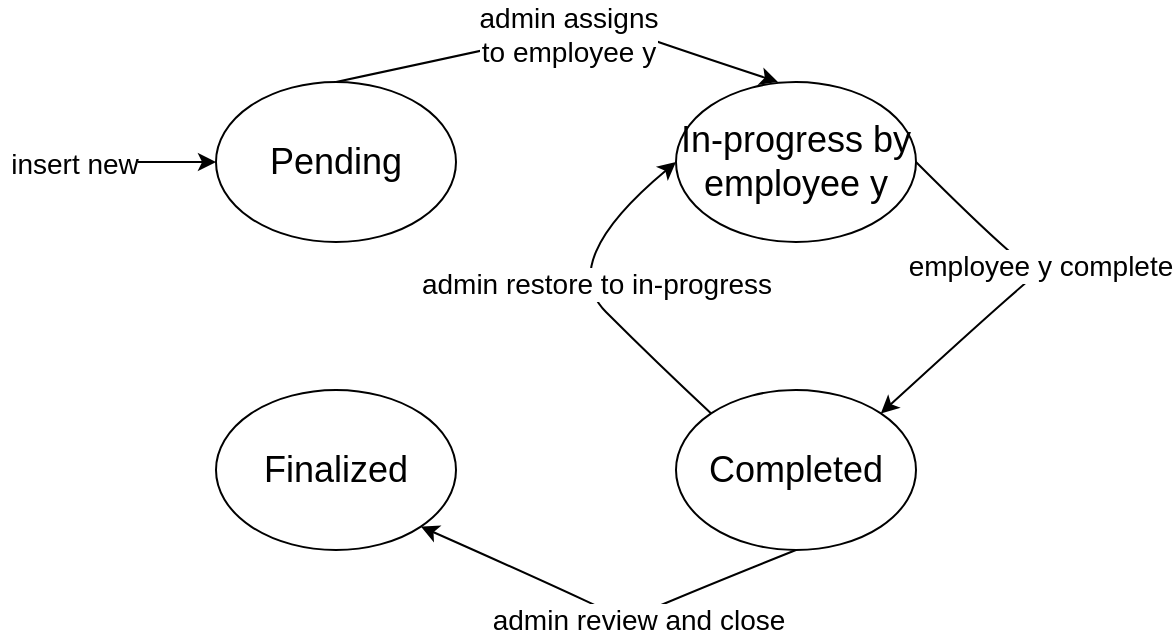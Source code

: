 <mxfile version="28.1.0">
  <diagram id="C2fSY1v2SiZeoUbDoYyL" name="Page-1">
    <mxGraphModel dx="1426" dy="785" grid="1" gridSize="10" guides="1" tooltips="1" connect="1" arrows="1" fold="1" page="1" pageScale="1" pageWidth="1169" pageHeight="827" math="0" shadow="0">
      <root>
        <mxCell id="0" />
        <mxCell id="1" parent="0" />
        <mxCell id="-tCwXL8RaE2nh4MEFX0--1" value="&lt;font style=&quot;font-size: 18px;&quot;&gt;Pending&lt;/font&gt;" style="ellipse;whiteSpace=wrap;html=1;" parent="1" vertex="1">
          <mxGeometry x="210" y="260" width="120" height="80" as="geometry" />
        </mxCell>
        <mxCell id="-tCwXL8RaE2nh4MEFX0--2" value="&lt;font style=&quot;font-size: 18px;&quot;&gt;Completed&lt;/font&gt;" style="ellipse;whiteSpace=wrap;html=1;" parent="1" vertex="1">
          <mxGeometry x="440" y="414" width="120" height="80" as="geometry" />
        </mxCell>
        <mxCell id="-tCwXL8RaE2nh4MEFX0--3" value="&lt;font style=&quot;font-size: 18px;&quot;&gt;In-progress by employee y&lt;/font&gt;" style="ellipse;whiteSpace=wrap;html=1;" parent="1" vertex="1">
          <mxGeometry x="440" y="260" width="120" height="80" as="geometry" />
        </mxCell>
        <mxCell id="-tCwXL8RaE2nh4MEFX0--4" value="&lt;font style=&quot;font-size: 18px;&quot;&gt;Finalized&lt;/font&gt;" style="ellipse;whiteSpace=wrap;html=1;" parent="1" vertex="1">
          <mxGeometry x="210" y="414" width="120" height="80" as="geometry" />
        </mxCell>
        <mxCell id="-tCwXL8RaE2nh4MEFX0--5" value="" style="curved=1;endArrow=classic;html=1;rounded=0;exitX=0.5;exitY=0;exitDx=0;exitDy=0;entryX=0.425;entryY=0;entryDx=0;entryDy=0;entryPerimeter=0;" parent="1" source="-tCwXL8RaE2nh4MEFX0--1" target="-tCwXL8RaE2nh4MEFX0--3" edge="1">
          <mxGeometry width="50" height="50" relative="1" as="geometry">
            <mxPoint x="360" y="230" as="sourcePoint" />
            <mxPoint x="410" y="180" as="targetPoint" />
            <Array as="points">
              <mxPoint x="410" y="230" />
              <mxPoint x="400" y="230" />
            </Array>
          </mxGeometry>
        </mxCell>
        <mxCell id="-tCwXL8RaE2nh4MEFX0--6" value="&lt;font style=&quot;font-size: 14px;&quot;&gt;admin assigns &lt;br&gt;to employee y&lt;/font&gt;" style="edgeLabel;html=1;align=center;verticalAlign=middle;resizable=0;points=[];" parent="-tCwXL8RaE2nh4MEFX0--5" vertex="1" connectable="0">
          <mxGeometry x="-0.049" y="-1" relative="1" as="geometry">
            <mxPoint as="offset" />
          </mxGeometry>
        </mxCell>
        <mxCell id="-tCwXL8RaE2nh4MEFX0--7" value="" style="curved=1;endArrow=classic;html=1;rounded=0;exitX=1;exitY=0.5;exitDx=0;exitDy=0;entryX=1;entryY=0;entryDx=0;entryDy=0;" parent="1" source="-tCwXL8RaE2nh4MEFX0--3" target="-tCwXL8RaE2nh4MEFX0--2" edge="1">
          <mxGeometry width="50" height="50" relative="1" as="geometry">
            <mxPoint x="470" y="320" as="sourcePoint" />
            <mxPoint x="470" y="474" as="targetPoint" />
            <Array as="points">
              <mxPoint x="620" y="360" />
              <mxPoint x="625" y="350" />
            </Array>
          </mxGeometry>
        </mxCell>
        <mxCell id="-tCwXL8RaE2nh4MEFX0--8" value="&lt;font style=&quot;font-size: 14px;&quot;&gt;employee y complete&lt;/font&gt;" style="edgeLabel;html=1;align=center;verticalAlign=middle;resizable=0;points=[];" parent="-tCwXL8RaE2nh4MEFX0--7" vertex="1" connectable="0">
          <mxGeometry x="-0.049" y="-1" relative="1" as="geometry">
            <mxPoint as="offset" />
          </mxGeometry>
        </mxCell>
        <mxCell id="-tCwXL8RaE2nh4MEFX0--13" value="" style="curved=1;endArrow=classic;html=1;rounded=0;exitX=0.5;exitY=1;exitDx=0;exitDy=0;entryX=1;entryY=1;entryDx=0;entryDy=0;" parent="1" source="-tCwXL8RaE2nh4MEFX0--2" target="-tCwXL8RaE2nh4MEFX0--4" edge="1">
          <mxGeometry width="50" height="50" relative="1" as="geometry">
            <mxPoint x="501" y="560" as="sourcePoint" />
            <mxPoint x="280" y="560" as="targetPoint" />
            <Array as="points">
              <mxPoint x="410" y="530" />
              <mxPoint x="420" y="530" />
            </Array>
          </mxGeometry>
        </mxCell>
        <mxCell id="-tCwXL8RaE2nh4MEFX0--14" value="&lt;span style=&quot;font-size: 14px;&quot;&gt;admin review and close&lt;/span&gt;" style="edgeLabel;html=1;align=center;verticalAlign=middle;resizable=0;points=[];" parent="-tCwXL8RaE2nh4MEFX0--13" vertex="1" connectable="0">
          <mxGeometry x="-0.049" y="-1" relative="1" as="geometry">
            <mxPoint as="offset" />
          </mxGeometry>
        </mxCell>
        <mxCell id="-tCwXL8RaE2nh4MEFX0--15" value="" style="endArrow=classic;html=1;rounded=0;entryX=0;entryY=0.5;entryDx=0;entryDy=0;" parent="1" target="-tCwXL8RaE2nh4MEFX0--1" edge="1">
          <mxGeometry width="50" height="50" relative="1" as="geometry">
            <mxPoint x="110" y="300" as="sourcePoint" />
            <mxPoint x="100" y="250" as="targetPoint" />
          </mxGeometry>
        </mxCell>
        <mxCell id="-tCwXL8RaE2nh4MEFX0--17" value="&lt;font style=&quot;font-size: 14px;&quot;&gt;insert new&lt;/font&gt;" style="edgeLabel;html=1;align=center;verticalAlign=middle;resizable=0;points=[];" parent="-tCwXL8RaE2nh4MEFX0--15" vertex="1" connectable="0">
          <mxGeometry x="-0.433" y="-1" relative="1" as="geometry">
            <mxPoint as="offset" />
          </mxGeometry>
        </mxCell>
        <mxCell id="-tCwXL8RaE2nh4MEFX0--18" value="" style="curved=1;endArrow=classic;html=1;rounded=0;entryX=0;entryY=0.5;entryDx=0;entryDy=0;exitX=0;exitY=0;exitDx=0;exitDy=0;" parent="1" source="-tCwXL8RaE2nh4MEFX0--2" target="-tCwXL8RaE2nh4MEFX0--3" edge="1">
          <mxGeometry width="50" height="50" relative="1" as="geometry">
            <mxPoint x="380" y="400" as="sourcePoint" />
            <mxPoint x="430" y="350" as="targetPoint" />
            <Array as="points">
              <mxPoint x="430" y="400" />
              <mxPoint x="380" y="350" />
            </Array>
          </mxGeometry>
        </mxCell>
        <mxCell id="-tCwXL8RaE2nh4MEFX0--19" value="&lt;font style=&quot;font-size: 14px;&quot;&gt;admin restore to&lt;/font&gt;&lt;span style=&quot;font-size: 14px;&quot;&gt;&amp;nbsp;in-progress&lt;/span&gt;" style="edgeLabel;html=1;align=center;verticalAlign=middle;resizable=0;points=[];" parent="-tCwXL8RaE2nh4MEFX0--18" vertex="1" connectable="0">
          <mxGeometry x="-0.072" y="-6" relative="1" as="geometry">
            <mxPoint y="-1" as="offset" />
          </mxGeometry>
        </mxCell>
      </root>
    </mxGraphModel>
  </diagram>
</mxfile>

